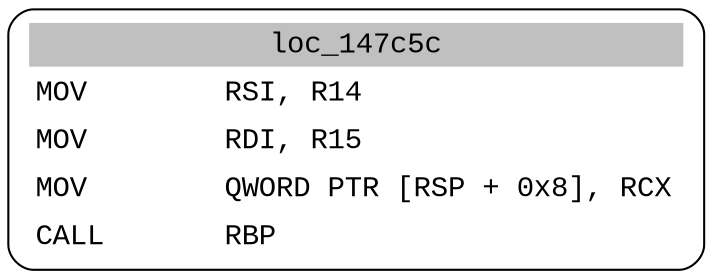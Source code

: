 digraph asm_graph {
1941 [
shape="Mrecord" fontname="Courier New"label =<<table border="0" cellborder="0" cellpadding="3"><tr><td align="center" colspan="2" bgcolor="grey">loc_147c5c</td></tr><tr><td align="left">MOV        RSI, R14</td></tr><tr><td align="left">MOV        RDI, R15</td></tr><tr><td align="left">MOV        QWORD PTR [RSP + 0x8], RCX</td></tr><tr><td align="left">CALL       RBP</td></tr></table>> ];
}